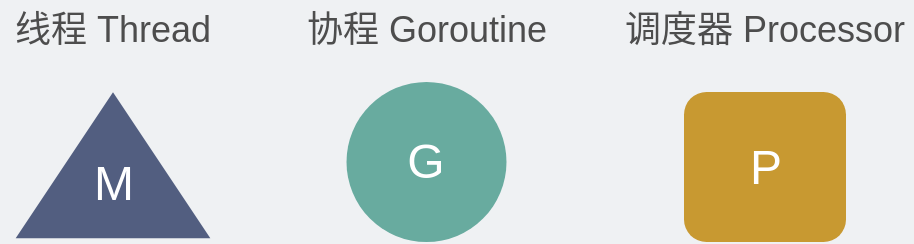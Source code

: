 <mxfile version="24.4.8" type="github">
  <diagram id="3228e29e-7158-1315-38df-8450db1d8a1d" name="Page-1">
    <mxGraphModel dx="901" dy="526" grid="0" gridSize="10" guides="1" tooltips="1" connect="1" arrows="1" fold="1" page="1" pageScale="1" pageWidth="600" pageHeight="229" background="#EFF1F3" math="0" shadow="0">
      <root>
        <mxCell id="0" />
        <mxCell id="1" parent="0" />
        <mxCell id="BWqk9ZWbY-ouSCO-_PN_-2" value="" style="triangle;whiteSpace=wrap;html=1;rotation=-90;strokeColor=none;fillColor=#525E80;" vertex="1" parent="1">
          <mxGeometry x="106" y="83" width="73" height="97.33" as="geometry" />
        </mxCell>
        <mxCell id="BWqk9ZWbY-ouSCO-_PN_-3" value="&lt;font style=&quot;font-size: 24px;&quot; color=&quot;#ffffff&quot;&gt;M&lt;/font&gt;" style="text;html=1;align=center;verticalAlign=middle;whiteSpace=wrap;rounded=0;" vertex="1" parent="1">
          <mxGeometry x="112.5" y="126" width="60" height="30" as="geometry" />
        </mxCell>
        <mxCell id="BWqk9ZWbY-ouSCO-_PN_-4" value="" style="ellipse;whiteSpace=wrap;html=1;aspect=fixed;strokeColor=none;fillColor=#68AB9F;" vertex="1" parent="1">
          <mxGeometry x="259.25" y="90" width="80" height="80" as="geometry" />
        </mxCell>
        <mxCell id="BWqk9ZWbY-ouSCO-_PN_-5" value="&lt;font style=&quot;font-size: 24px;&quot; color=&quot;#ffffff&quot;&gt;G&lt;/font&gt;" style="text;html=1;align=center;verticalAlign=middle;whiteSpace=wrap;rounded=0;" vertex="1" parent="1">
          <mxGeometry x="269.25" y="115" width="60" height="30" as="geometry" />
        </mxCell>
        <mxCell id="BWqk9ZWbY-ouSCO-_PN_-8" value="" style="rounded=1;whiteSpace=wrap;html=1;strokeColor=none;fillColor=#C89931;" vertex="1" parent="1">
          <mxGeometry x="428" y="95" width="81" height="75" as="geometry" />
        </mxCell>
        <mxCell id="BWqk9ZWbY-ouSCO-_PN_-9" value="&lt;font color=&quot;#4d4d4d&quot; style=&quot;font-size: 18px;&quot;&gt;线程 Thread&lt;/font&gt;" style="text;html=1;align=center;verticalAlign=middle;whiteSpace=wrap;rounded=0;" vertex="1" parent="1">
          <mxGeometry x="86" y="49" width="113" height="30" as="geometry" />
        </mxCell>
        <mxCell id="BWqk9ZWbY-ouSCO-_PN_-10" value="&lt;font color=&quot;#4d4d4d&quot;&gt;&lt;span style=&quot;font-size: 18px;&quot;&gt;协程 Goroutine&lt;/span&gt;&lt;/font&gt;" style="text;html=1;align=center;verticalAlign=middle;whiteSpace=wrap;rounded=0;" vertex="1" parent="1">
          <mxGeometry x="231" y="49" width="136.5" height="30" as="geometry" />
        </mxCell>
        <mxCell id="BWqk9ZWbY-ouSCO-_PN_-11" value="&lt;font color=&quot;#4d4d4d&quot;&gt;&lt;span style=&quot;font-size: 18px;&quot;&gt;调度器 Processor&lt;/span&gt;&lt;/font&gt;" style="text;html=1;align=center;verticalAlign=middle;whiteSpace=wrap;rounded=0;" vertex="1" parent="1">
          <mxGeometry x="395.06" y="49" width="146.87" height="30" as="geometry" />
        </mxCell>
        <mxCell id="BWqk9ZWbY-ouSCO-_PN_-12" value="&lt;font style=&quot;font-size: 24px;&quot; color=&quot;#ffffff&quot;&gt;P&lt;/font&gt;" style="text;html=1;align=center;verticalAlign=middle;whiteSpace=wrap;rounded=0;" vertex="1" parent="1">
          <mxGeometry x="438.5" y="117.5" width="60" height="30" as="geometry" />
        </mxCell>
      </root>
    </mxGraphModel>
  </diagram>
</mxfile>
